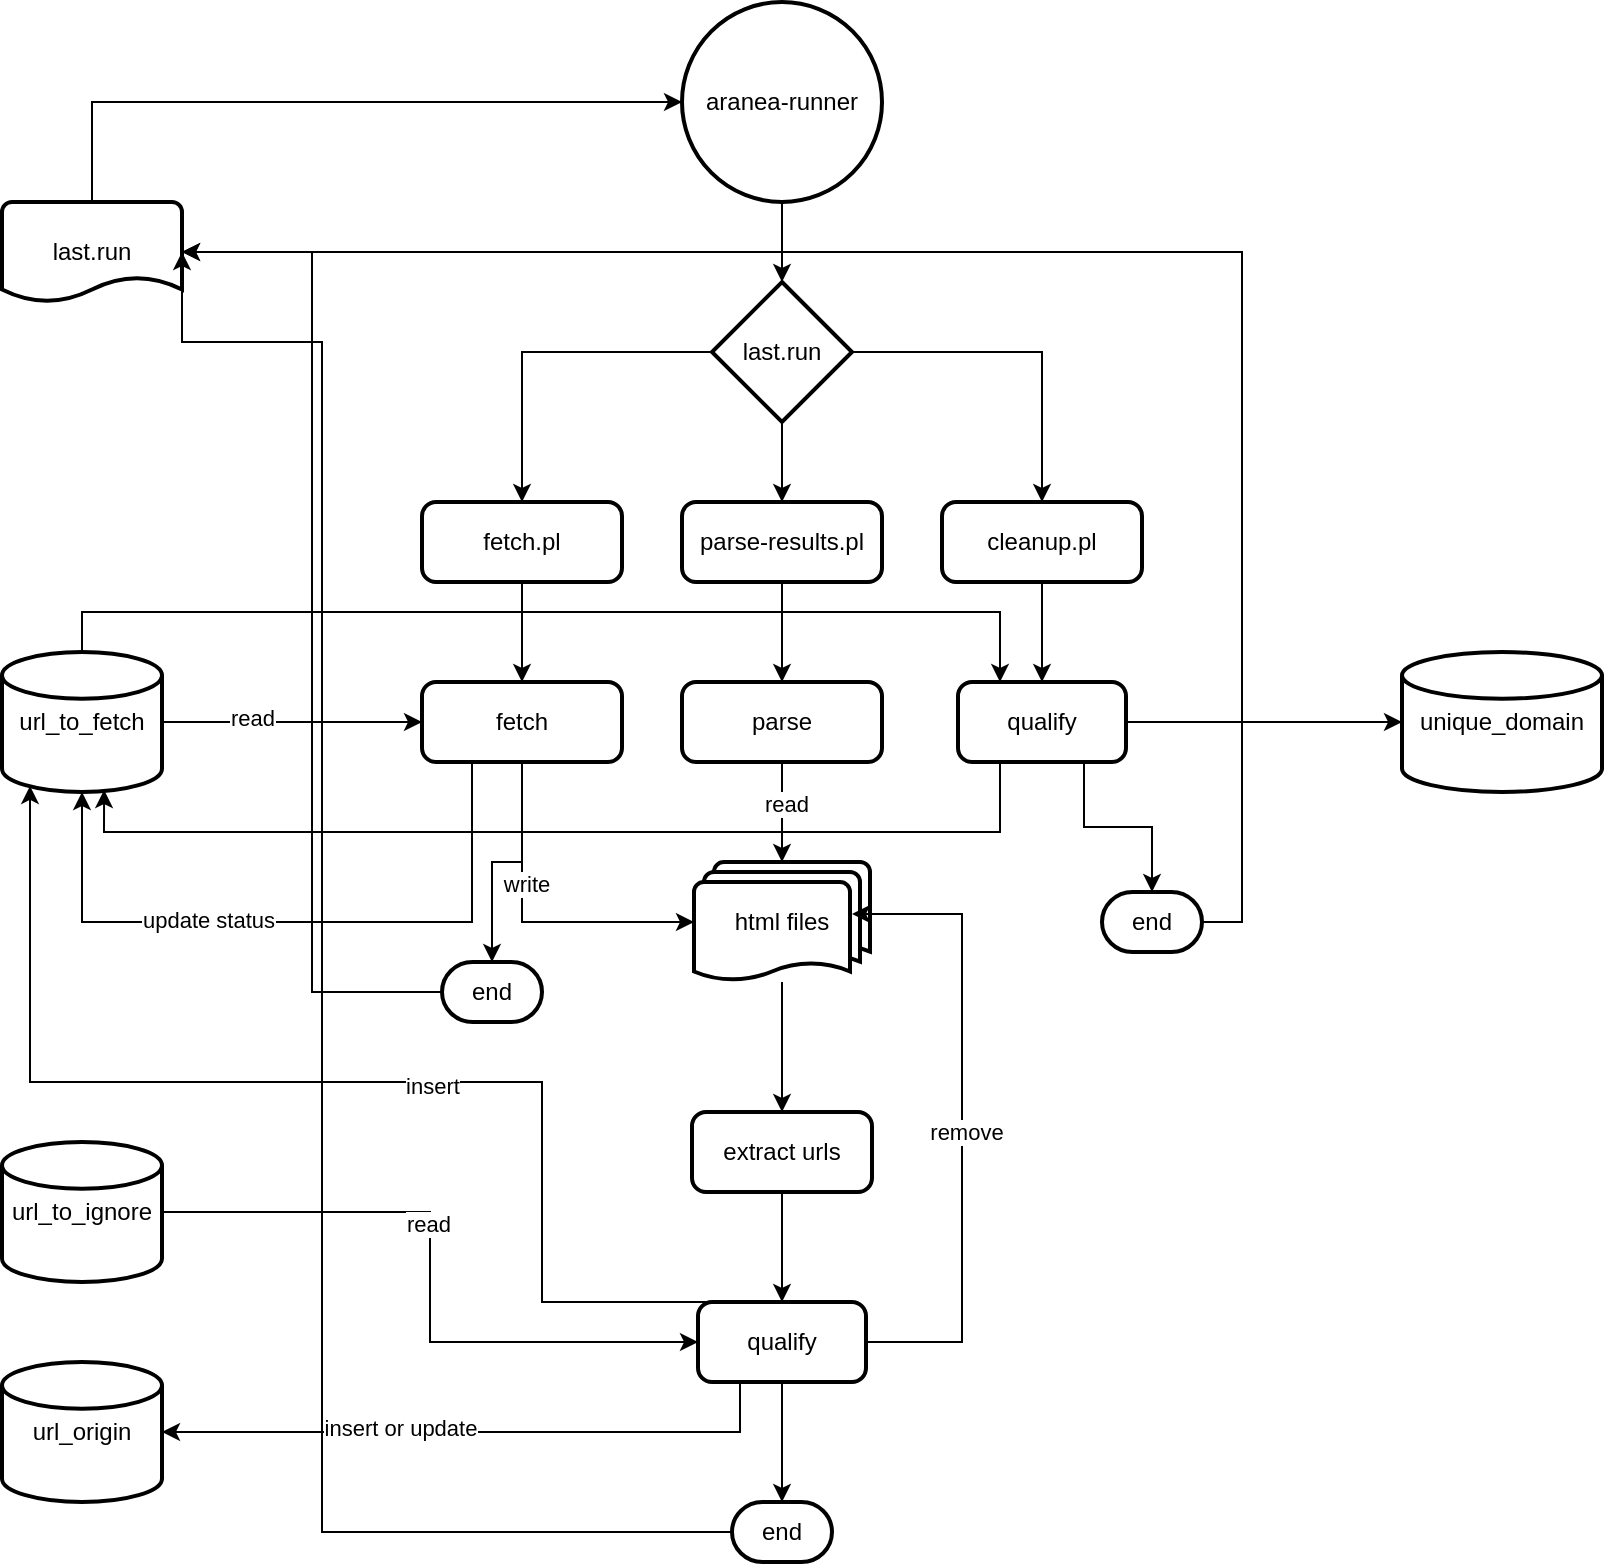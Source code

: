 <mxfile version="22.1.22" type="embed">
  <diagram id="23iRSUPoRavnBvh4doch" name="Page-1">
    <mxGraphModel dx="1379" dy="1189" grid="1" gridSize="10" guides="1" tooltips="1" connect="1" arrows="1" fold="1" page="1" pageScale="1" pageWidth="827" pageHeight="1169" math="0" shadow="0">
      <root>
        <mxCell id="0" />
        <mxCell id="1" parent="0" />
        <mxCell id="15" value="" style="edgeStyle=orthogonalEdgeStyle;rounded=0;orthogonalLoop=1;jettySize=auto;html=1;" parent="1" source="3" target="14" edge="1">
          <mxGeometry relative="1" as="geometry" />
        </mxCell>
        <mxCell id="3" value="aranea-runner" style="strokeWidth=2;html=1;shape=mxgraph.flowchart.start_2;whiteSpace=wrap;" parent="1" vertex="1">
          <mxGeometry x="360" y="30" width="100" height="100" as="geometry" />
        </mxCell>
        <mxCell id="26" style="edgeStyle=orthogonalEdgeStyle;rounded=0;orthogonalLoop=1;jettySize=auto;html=1;entryX=0.5;entryY=0;entryDx=0;entryDy=0;" parent="1" source="7" target="25" edge="1">
          <mxGeometry relative="1" as="geometry" />
        </mxCell>
        <mxCell id="7" value="fetch.pl" style="rounded=1;whiteSpace=wrap;html=1;absoluteArcSize=1;arcSize=14;strokeWidth=2;" parent="1" vertex="1">
          <mxGeometry x="230" y="280" width="100" height="40" as="geometry" />
        </mxCell>
        <mxCell id="54" value="" style="edgeStyle=orthogonalEdgeStyle;rounded=0;orthogonalLoop=1;jettySize=auto;html=1;" parent="1" source="8" target="53" edge="1">
          <mxGeometry relative="1" as="geometry" />
        </mxCell>
        <mxCell id="8" value="parse-results.pl" style="rounded=1;whiteSpace=wrap;html=1;absoluteArcSize=1;arcSize=14;strokeWidth=2;" parent="1" vertex="1">
          <mxGeometry x="360" y="280" width="100" height="40" as="geometry" />
        </mxCell>
        <mxCell id="74" style="edgeStyle=orthogonalEdgeStyle;rounded=0;orthogonalLoop=1;jettySize=auto;html=1;entryX=0.5;entryY=0;entryDx=0;entryDy=0;" parent="1" source="9" target="73" edge="1">
          <mxGeometry relative="1" as="geometry" />
        </mxCell>
        <mxCell id="9" value="cleanup.pl" style="rounded=1;whiteSpace=wrap;html=1;absoluteArcSize=1;arcSize=14;strokeWidth=2;" parent="1" vertex="1">
          <mxGeometry x="490" y="280" width="100" height="40" as="geometry" />
        </mxCell>
        <mxCell id="29" style="edgeStyle=orthogonalEdgeStyle;rounded=0;orthogonalLoop=1;jettySize=auto;html=1;entryX=0;entryY=0.5;entryDx=0;entryDy=0;" parent="1" source="13" target="25" edge="1">
          <mxGeometry relative="1" as="geometry" />
        </mxCell>
        <mxCell id="34" value="read" style="edgeLabel;html=1;align=center;verticalAlign=middle;resizable=0;points=[];" parent="29" vertex="1" connectable="0">
          <mxGeometry x="-0.308" y="2" relative="1" as="geometry">
            <mxPoint as="offset" />
          </mxGeometry>
        </mxCell>
        <mxCell id="75" style="edgeStyle=orthogonalEdgeStyle;rounded=0;orthogonalLoop=1;jettySize=auto;html=1;entryX=0.25;entryY=0;entryDx=0;entryDy=0;exitX=0.5;exitY=0;exitDx=0;exitDy=0;exitPerimeter=0;" parent="1" source="13" target="73" edge="1">
          <mxGeometry relative="1" as="geometry" />
        </mxCell>
        <mxCell id="13" value="url_to_fetch" style="strokeWidth=2;html=1;shape=mxgraph.flowchart.database;whiteSpace=wrap;" parent="1" vertex="1">
          <mxGeometry x="20" y="355" width="80" height="70" as="geometry" />
        </mxCell>
        <mxCell id="17" value="" style="edgeStyle=orthogonalEdgeStyle;rounded=0;orthogonalLoop=1;jettySize=auto;html=1;" parent="1" source="14" target="8" edge="1">
          <mxGeometry relative="1" as="geometry" />
        </mxCell>
        <mxCell id="18" style="edgeStyle=orthogonalEdgeStyle;rounded=0;orthogonalLoop=1;jettySize=auto;html=1;entryX=0.5;entryY=0;entryDx=0;entryDy=0;" parent="1" source="14" target="7" edge="1">
          <mxGeometry relative="1" as="geometry" />
        </mxCell>
        <mxCell id="19" style="edgeStyle=orthogonalEdgeStyle;rounded=0;orthogonalLoop=1;jettySize=auto;html=1;entryX=0.5;entryY=0;entryDx=0;entryDy=0;" parent="1" source="14" target="9" edge="1">
          <mxGeometry relative="1" as="geometry" />
        </mxCell>
        <mxCell id="14" value="last.run" style="strokeWidth=2;html=1;shape=mxgraph.flowchart.decision;whiteSpace=wrap;" parent="1" vertex="1">
          <mxGeometry x="375" y="170" width="70" height="70" as="geometry" />
        </mxCell>
        <mxCell id="45" style="edgeStyle=orthogonalEdgeStyle;rounded=0;orthogonalLoop=1;jettySize=auto;html=1;entryX=0;entryY=0.5;entryDx=0;entryDy=0;" parent="1" source="21" target="59" edge="1">
          <mxGeometry relative="1" as="geometry" />
        </mxCell>
        <mxCell id="46" value="read" style="edgeLabel;html=1;align=center;verticalAlign=middle;resizable=0;points=[];" parent="45" vertex="1" connectable="0">
          <mxGeometry x="-0.162" y="-1" relative="1" as="geometry">
            <mxPoint as="offset" />
          </mxGeometry>
        </mxCell>
        <mxCell id="21" value="url_to_ignore" style="strokeWidth=2;html=1;shape=mxgraph.flowchart.database;whiteSpace=wrap;" parent="1" vertex="1">
          <mxGeometry x="20" y="600" width="80" height="70" as="geometry" />
        </mxCell>
        <mxCell id="22" value="url_origin" style="strokeWidth=2;html=1;shape=mxgraph.flowchart.database;whiteSpace=wrap;" parent="1" vertex="1">
          <mxGeometry x="20" y="710" width="80" height="70" as="geometry" />
        </mxCell>
        <mxCell id="23" value="unique_domain" style="strokeWidth=2;html=1;shape=mxgraph.flowchart.database;whiteSpace=wrap;" parent="1" vertex="1">
          <mxGeometry x="720" y="355" width="100" height="70" as="geometry" />
        </mxCell>
        <mxCell id="44" style="edgeStyle=orthogonalEdgeStyle;rounded=0;orthogonalLoop=1;jettySize=auto;html=1;entryX=0.5;entryY=0;entryDx=0;entryDy=0;" parent="1" source="24" target="43" edge="1">
          <mxGeometry relative="1" as="geometry" />
        </mxCell>
        <mxCell id="24" value="html files" style="strokeWidth=2;html=1;shape=mxgraph.flowchart.multi-document;whiteSpace=wrap;" parent="1" vertex="1">
          <mxGeometry x="366" y="460" width="88" height="60" as="geometry" />
        </mxCell>
        <mxCell id="25" value="fetch" style="rounded=1;whiteSpace=wrap;html=1;absoluteArcSize=1;arcSize=14;strokeWidth=2;" parent="1" vertex="1">
          <mxGeometry x="230" y="370" width="100" height="40" as="geometry" />
        </mxCell>
        <mxCell id="37" style="edgeStyle=orthogonalEdgeStyle;rounded=0;orthogonalLoop=1;jettySize=auto;html=1;exitX=0.25;exitY=1;exitDx=0;exitDy=0;entryX=0.5;entryY=1;entryDx=0;entryDy=0;entryPerimeter=0;" parent="1" source="25" target="13" edge="1">
          <mxGeometry relative="1" as="geometry">
            <mxPoint x="245" y="495" as="sourcePoint" />
            <Array as="points">
              <mxPoint x="255" y="490" />
              <mxPoint x="60" y="490" />
            </Array>
          </mxGeometry>
        </mxCell>
        <mxCell id="39" value="update status" style="edgeLabel;html=1;align=center;verticalAlign=middle;resizable=0;points=[];" parent="37" vertex="1" connectable="0">
          <mxGeometry x="0.247" y="-1" relative="1" as="geometry">
            <mxPoint as="offset" />
          </mxGeometry>
        </mxCell>
        <mxCell id="38" style="edgeStyle=orthogonalEdgeStyle;rounded=0;orthogonalLoop=1;jettySize=auto;html=1;entryX=0;entryY=0.5;entryDx=0;entryDy=0;entryPerimeter=0;exitX=0.5;exitY=1;exitDx=0;exitDy=0;" parent="1" source="25" target="24" edge="1">
          <mxGeometry relative="1" as="geometry">
            <mxPoint x="315" y="495" as="sourcePoint" />
          </mxGeometry>
        </mxCell>
        <mxCell id="40" value="write" style="edgeLabel;html=1;align=center;verticalAlign=middle;resizable=0;points=[];" parent="38" vertex="1" connectable="0">
          <mxGeometry x="-0.263" y="2" relative="1" as="geometry">
            <mxPoint as="offset" />
          </mxGeometry>
        </mxCell>
        <mxCell id="60" value="" style="edgeStyle=orthogonalEdgeStyle;rounded=0;orthogonalLoop=1;jettySize=auto;html=1;" parent="1" source="43" target="59" edge="1">
          <mxGeometry relative="1" as="geometry" />
        </mxCell>
        <mxCell id="43" value="extract urls" style="rounded=1;whiteSpace=wrap;html=1;absoluteArcSize=1;arcSize=14;strokeWidth=2;" parent="1" vertex="1">
          <mxGeometry x="365" y="585" width="90" height="40" as="geometry" />
        </mxCell>
        <mxCell id="47" style="edgeStyle=orthogonalEdgeStyle;rounded=0;orthogonalLoop=1;jettySize=auto;html=1;exitX=0.083;exitY=0;exitDx=0;exitDy=0;entryX=0.175;entryY=0.957;entryDx=0;entryDy=0;entryPerimeter=0;exitPerimeter=0;" parent="1" source="59" target="13" edge="1">
          <mxGeometry relative="1" as="geometry">
            <Array as="points">
              <mxPoint x="290" y="680" />
              <mxPoint x="290" y="570" />
              <mxPoint x="34" y="570" />
            </Array>
          </mxGeometry>
        </mxCell>
        <mxCell id="48" value="insert" style="edgeLabel;html=1;align=center;verticalAlign=middle;resizable=0;points=[];" parent="47" vertex="1" connectable="0">
          <mxGeometry x="-0.166" y="2" relative="1" as="geometry">
            <mxPoint as="offset" />
          </mxGeometry>
        </mxCell>
        <mxCell id="49" value="last.run" style="strokeWidth=2;html=1;shape=mxgraph.flowchart.document2;whiteSpace=wrap;size=0.25;" parent="1" vertex="1">
          <mxGeometry x="20" y="130" width="90" height="50" as="geometry" />
        </mxCell>
        <mxCell id="50" style="edgeStyle=orthogonalEdgeStyle;rounded=0;orthogonalLoop=1;jettySize=auto;html=1;entryX=0;entryY=0.5;entryDx=0;entryDy=0;entryPerimeter=0;exitX=0.5;exitY=0;exitDx=0;exitDy=0;exitPerimeter=0;" parent="1" source="49" target="3" edge="1">
          <mxGeometry relative="1" as="geometry" />
        </mxCell>
        <mxCell id="55" value="" style="edgeStyle=orthogonalEdgeStyle;rounded=0;orthogonalLoop=1;jettySize=auto;html=1;" parent="1" source="53" target="24" edge="1">
          <mxGeometry relative="1" as="geometry" />
        </mxCell>
        <mxCell id="56" value="read" style="edgeLabel;html=1;align=center;verticalAlign=middle;resizable=0;points=[];" parent="55" vertex="1" connectable="0">
          <mxGeometry x="-0.16" y="2" relative="1" as="geometry">
            <mxPoint as="offset" />
          </mxGeometry>
        </mxCell>
        <mxCell id="53" value="parse" style="rounded=1;whiteSpace=wrap;html=1;absoluteArcSize=1;arcSize=14;strokeWidth=2;" parent="1" vertex="1">
          <mxGeometry x="360" y="370" width="100" height="40" as="geometry" />
        </mxCell>
        <mxCell id="71" style="edgeStyle=orthogonalEdgeStyle;rounded=0;orthogonalLoop=1;jettySize=auto;html=1;exitX=0.25;exitY=1;exitDx=0;exitDy=0;" parent="1" source="59" target="22" edge="1">
          <mxGeometry relative="1" as="geometry" />
        </mxCell>
        <mxCell id="72" value="insert or update" style="edgeLabel;html=1;align=center;verticalAlign=middle;resizable=0;points=[];" parent="71" vertex="1" connectable="0">
          <mxGeometry x="0.242" y="-2" relative="1" as="geometry">
            <mxPoint as="offset" />
          </mxGeometry>
        </mxCell>
        <mxCell id="59" value="qualify" style="rounded=1;whiteSpace=wrap;html=1;absoluteArcSize=1;arcSize=14;strokeWidth=2;" parent="1" vertex="1">
          <mxGeometry x="368" y="680" width="84" height="40" as="geometry" />
        </mxCell>
        <mxCell id="61" style="edgeStyle=orthogonalEdgeStyle;rounded=0;orthogonalLoop=1;jettySize=auto;html=1;entryX=0.898;entryY=0.433;entryDx=0;entryDy=0;entryPerimeter=0;" parent="1" source="59" target="24" edge="1">
          <mxGeometry relative="1" as="geometry">
            <Array as="points">
              <mxPoint x="500" y="700" />
              <mxPoint x="500" y="486" />
            </Array>
          </mxGeometry>
        </mxCell>
        <mxCell id="62" value="remove" style="edgeLabel;html=1;align=center;verticalAlign=middle;resizable=0;points=[];" parent="61" vertex="1" connectable="0">
          <mxGeometry x="-0.035" y="-2" relative="1" as="geometry">
            <mxPoint as="offset" />
          </mxGeometry>
        </mxCell>
        <mxCell id="63" value="end" style="strokeWidth=2;html=1;shape=mxgraph.flowchart.terminator;whiteSpace=wrap;" parent="1" vertex="1">
          <mxGeometry x="240" y="510" width="50" height="30" as="geometry" />
        </mxCell>
        <mxCell id="64" style="edgeStyle=orthogonalEdgeStyle;rounded=0;orthogonalLoop=1;jettySize=auto;html=1;entryX=0.5;entryY=0;entryDx=0;entryDy=0;entryPerimeter=0;" parent="1" source="25" target="63" edge="1">
          <mxGeometry relative="1" as="geometry" />
        </mxCell>
        <mxCell id="66" value="end" style="strokeWidth=2;html=1;shape=mxgraph.flowchart.terminator;whiteSpace=wrap;" parent="1" vertex="1">
          <mxGeometry x="385" y="780" width="50" height="30" as="geometry" />
        </mxCell>
        <mxCell id="67" style="edgeStyle=orthogonalEdgeStyle;rounded=0;orthogonalLoop=1;jettySize=auto;html=1;entryX=0.5;entryY=0;entryDx=0;entryDy=0;entryPerimeter=0;" parent="1" source="59" target="66" edge="1">
          <mxGeometry relative="1" as="geometry" />
        </mxCell>
        <mxCell id="69" style="edgeStyle=orthogonalEdgeStyle;rounded=0;orthogonalLoop=1;jettySize=auto;html=1;entryX=1;entryY=0.5;entryDx=0;entryDy=0;entryPerimeter=0;" parent="1" source="66" target="49" edge="1">
          <mxGeometry relative="1" as="geometry">
            <Array as="points">
              <mxPoint x="180" y="795" />
              <mxPoint x="180" y="200" />
              <mxPoint x="110" y="200" />
            </Array>
          </mxGeometry>
        </mxCell>
        <mxCell id="70" style="edgeStyle=orthogonalEdgeStyle;rounded=0;orthogonalLoop=1;jettySize=auto;html=1;entryX=1;entryY=0.5;entryDx=0;entryDy=0;entryPerimeter=0;" parent="1" source="63" target="49" edge="1">
          <mxGeometry relative="1" as="geometry" />
        </mxCell>
        <mxCell id="73" value="qualify" style="rounded=1;whiteSpace=wrap;html=1;absoluteArcSize=1;arcSize=14;strokeWidth=2;" parent="1" vertex="1">
          <mxGeometry x="498" y="370" width="84" height="40" as="geometry" />
        </mxCell>
        <mxCell id="76" style="edgeStyle=orthogonalEdgeStyle;rounded=0;orthogonalLoop=1;jettySize=auto;html=1;entryX=0;entryY=0.5;entryDx=0;entryDy=0;entryPerimeter=0;" parent="1" source="73" target="23" edge="1">
          <mxGeometry relative="1" as="geometry" />
        </mxCell>
        <mxCell id="77" style="edgeStyle=orthogonalEdgeStyle;rounded=0;orthogonalLoop=1;jettySize=auto;html=1;exitX=0.25;exitY=1;exitDx=0;exitDy=0;entryX=0.638;entryY=0.986;entryDx=0;entryDy=0;entryPerimeter=0;" parent="1" source="73" target="13" edge="1">
          <mxGeometry relative="1" as="geometry" />
        </mxCell>
        <mxCell id="78" value="end" style="strokeWidth=2;html=1;shape=mxgraph.flowchart.terminator;whiteSpace=wrap;" parent="1" vertex="1">
          <mxGeometry x="570" y="475" width="50" height="30" as="geometry" />
        </mxCell>
        <mxCell id="79" style="edgeStyle=orthogonalEdgeStyle;rounded=0;orthogonalLoop=1;jettySize=auto;html=1;exitX=0.75;exitY=1;exitDx=0;exitDy=0;entryX=0.5;entryY=0;entryDx=0;entryDy=0;entryPerimeter=0;" parent="1" source="73" target="78" edge="1">
          <mxGeometry relative="1" as="geometry" />
        </mxCell>
        <mxCell id="81" style="edgeStyle=orthogonalEdgeStyle;rounded=0;orthogonalLoop=1;jettySize=auto;html=1;entryX=1;entryY=0.5;entryDx=0;entryDy=0;entryPerimeter=0;" parent="1" source="78" target="49" edge="1">
          <mxGeometry relative="1" as="geometry">
            <Array as="points">
              <mxPoint x="640" y="490" />
              <mxPoint x="640" y="155" />
            </Array>
          </mxGeometry>
        </mxCell>
      </root>
    </mxGraphModel>
  </diagram>
</mxfile>
